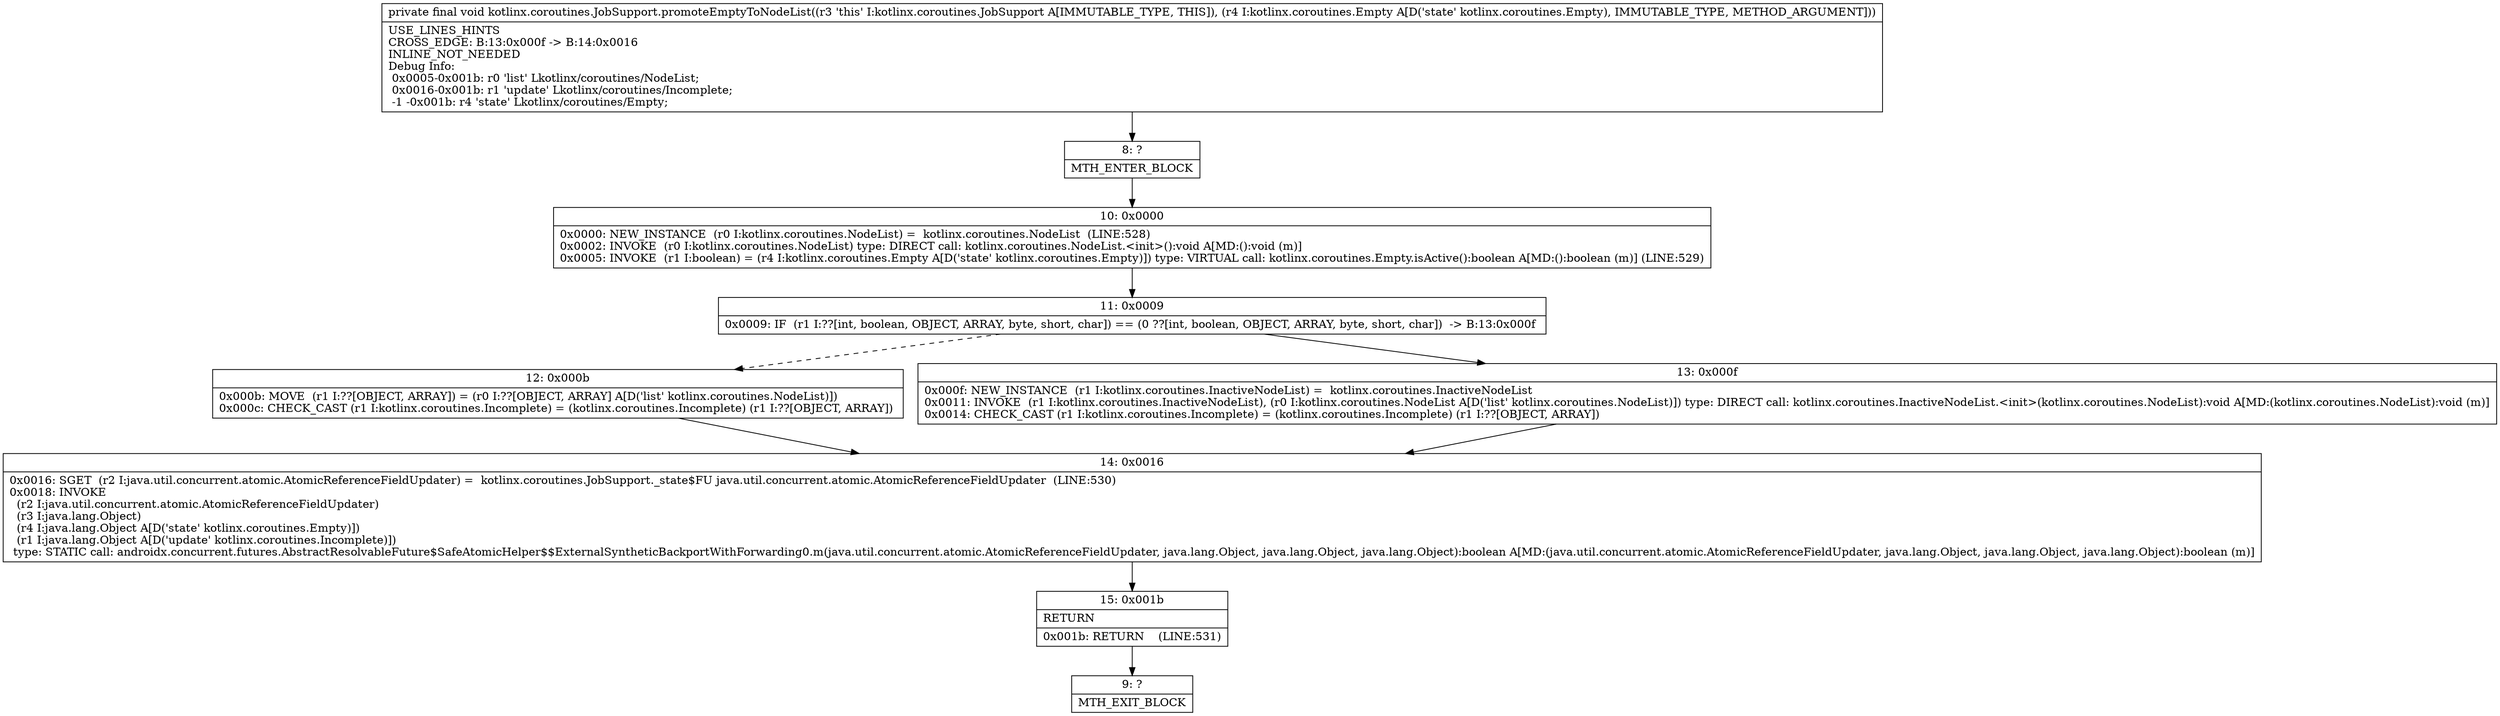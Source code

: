 digraph "CFG forkotlinx.coroutines.JobSupport.promoteEmptyToNodeList(Lkotlinx\/coroutines\/Empty;)V" {
Node_8 [shape=record,label="{8\:\ ?|MTH_ENTER_BLOCK\l}"];
Node_10 [shape=record,label="{10\:\ 0x0000|0x0000: NEW_INSTANCE  (r0 I:kotlinx.coroutines.NodeList) =  kotlinx.coroutines.NodeList  (LINE:528)\l0x0002: INVOKE  (r0 I:kotlinx.coroutines.NodeList) type: DIRECT call: kotlinx.coroutines.NodeList.\<init\>():void A[MD:():void (m)]\l0x0005: INVOKE  (r1 I:boolean) = (r4 I:kotlinx.coroutines.Empty A[D('state' kotlinx.coroutines.Empty)]) type: VIRTUAL call: kotlinx.coroutines.Empty.isActive():boolean A[MD:():boolean (m)] (LINE:529)\l}"];
Node_11 [shape=record,label="{11\:\ 0x0009|0x0009: IF  (r1 I:??[int, boolean, OBJECT, ARRAY, byte, short, char]) == (0 ??[int, boolean, OBJECT, ARRAY, byte, short, char])  \-\> B:13:0x000f \l}"];
Node_12 [shape=record,label="{12\:\ 0x000b|0x000b: MOVE  (r1 I:??[OBJECT, ARRAY]) = (r0 I:??[OBJECT, ARRAY] A[D('list' kotlinx.coroutines.NodeList)]) \l0x000c: CHECK_CAST (r1 I:kotlinx.coroutines.Incomplete) = (kotlinx.coroutines.Incomplete) (r1 I:??[OBJECT, ARRAY]) \l}"];
Node_14 [shape=record,label="{14\:\ 0x0016|0x0016: SGET  (r2 I:java.util.concurrent.atomic.AtomicReferenceFieldUpdater) =  kotlinx.coroutines.JobSupport._state$FU java.util.concurrent.atomic.AtomicReferenceFieldUpdater  (LINE:530)\l0x0018: INVOKE  \l  (r2 I:java.util.concurrent.atomic.AtomicReferenceFieldUpdater)\l  (r3 I:java.lang.Object)\l  (r4 I:java.lang.Object A[D('state' kotlinx.coroutines.Empty)])\l  (r1 I:java.lang.Object A[D('update' kotlinx.coroutines.Incomplete)])\l type: STATIC call: androidx.concurrent.futures.AbstractResolvableFuture$SafeAtomicHelper$$ExternalSyntheticBackportWithForwarding0.m(java.util.concurrent.atomic.AtomicReferenceFieldUpdater, java.lang.Object, java.lang.Object, java.lang.Object):boolean A[MD:(java.util.concurrent.atomic.AtomicReferenceFieldUpdater, java.lang.Object, java.lang.Object, java.lang.Object):boolean (m)]\l}"];
Node_15 [shape=record,label="{15\:\ 0x001b|RETURN\l|0x001b: RETURN    (LINE:531)\l}"];
Node_9 [shape=record,label="{9\:\ ?|MTH_EXIT_BLOCK\l}"];
Node_13 [shape=record,label="{13\:\ 0x000f|0x000f: NEW_INSTANCE  (r1 I:kotlinx.coroutines.InactiveNodeList) =  kotlinx.coroutines.InactiveNodeList \l0x0011: INVOKE  (r1 I:kotlinx.coroutines.InactiveNodeList), (r0 I:kotlinx.coroutines.NodeList A[D('list' kotlinx.coroutines.NodeList)]) type: DIRECT call: kotlinx.coroutines.InactiveNodeList.\<init\>(kotlinx.coroutines.NodeList):void A[MD:(kotlinx.coroutines.NodeList):void (m)]\l0x0014: CHECK_CAST (r1 I:kotlinx.coroutines.Incomplete) = (kotlinx.coroutines.Incomplete) (r1 I:??[OBJECT, ARRAY]) \l}"];
MethodNode[shape=record,label="{private final void kotlinx.coroutines.JobSupport.promoteEmptyToNodeList((r3 'this' I:kotlinx.coroutines.JobSupport A[IMMUTABLE_TYPE, THIS]), (r4 I:kotlinx.coroutines.Empty A[D('state' kotlinx.coroutines.Empty), IMMUTABLE_TYPE, METHOD_ARGUMENT]))  | USE_LINES_HINTS\lCROSS_EDGE: B:13:0x000f \-\> B:14:0x0016\lINLINE_NOT_NEEDED\lDebug Info:\l  0x0005\-0x001b: r0 'list' Lkotlinx\/coroutines\/NodeList;\l  0x0016\-0x001b: r1 'update' Lkotlinx\/coroutines\/Incomplete;\l  \-1 \-0x001b: r4 'state' Lkotlinx\/coroutines\/Empty;\l}"];
MethodNode -> Node_8;Node_8 -> Node_10;
Node_10 -> Node_11;
Node_11 -> Node_12[style=dashed];
Node_11 -> Node_13;
Node_12 -> Node_14;
Node_14 -> Node_15;
Node_15 -> Node_9;
Node_13 -> Node_14;
}

